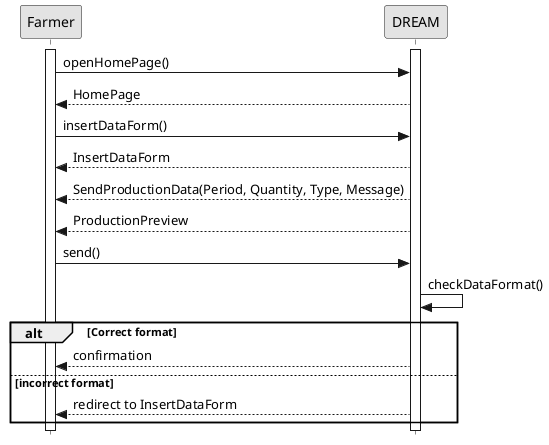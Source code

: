 @startuml
skinparam style strictuml
skinparam monochrome true

Activate Farmer
Activate DREAM

Farmer->DREAM : openHomePage()

Farmer<--DREAM: HomePage


Farmer->DREAM: insertDataForm()
Farmer<--DREAM: InsertDataForm
Farmer<--DREAM: SendProductionData(Period, Quantity, Type, Message)
Farmer<--DREAM: ProductionPreview

Farmer->DREAM: send()

DREAM->DREAM: checkDataFormat()

alt Correct format

DREAM-->Farmer: confirmation

else incorrect format

DREAM-->Farmer: redirect to InsertDataForm 

end

@enduml